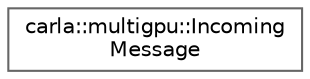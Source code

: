 digraph "类继承关系图"
{
 // INTERACTIVE_SVG=YES
 // LATEX_PDF_SIZE
  bgcolor="transparent";
  edge [fontname=Helvetica,fontsize=10,labelfontname=Helvetica,labelfontsize=10];
  node [fontname=Helvetica,fontsize=10,shape=box,height=0.2,width=0.4];
  rankdir="LR";
  Node0 [id="Node000000",label="carla::multigpu::Incoming\lMessage",height=0.2,width=0.4,color="grey40", fillcolor="white", style="filled",URL="$d1/db1/classcarla_1_1multigpu_1_1IncomingMessage.html",tooltip="Helper for reading incoming TCP messages."];
}
